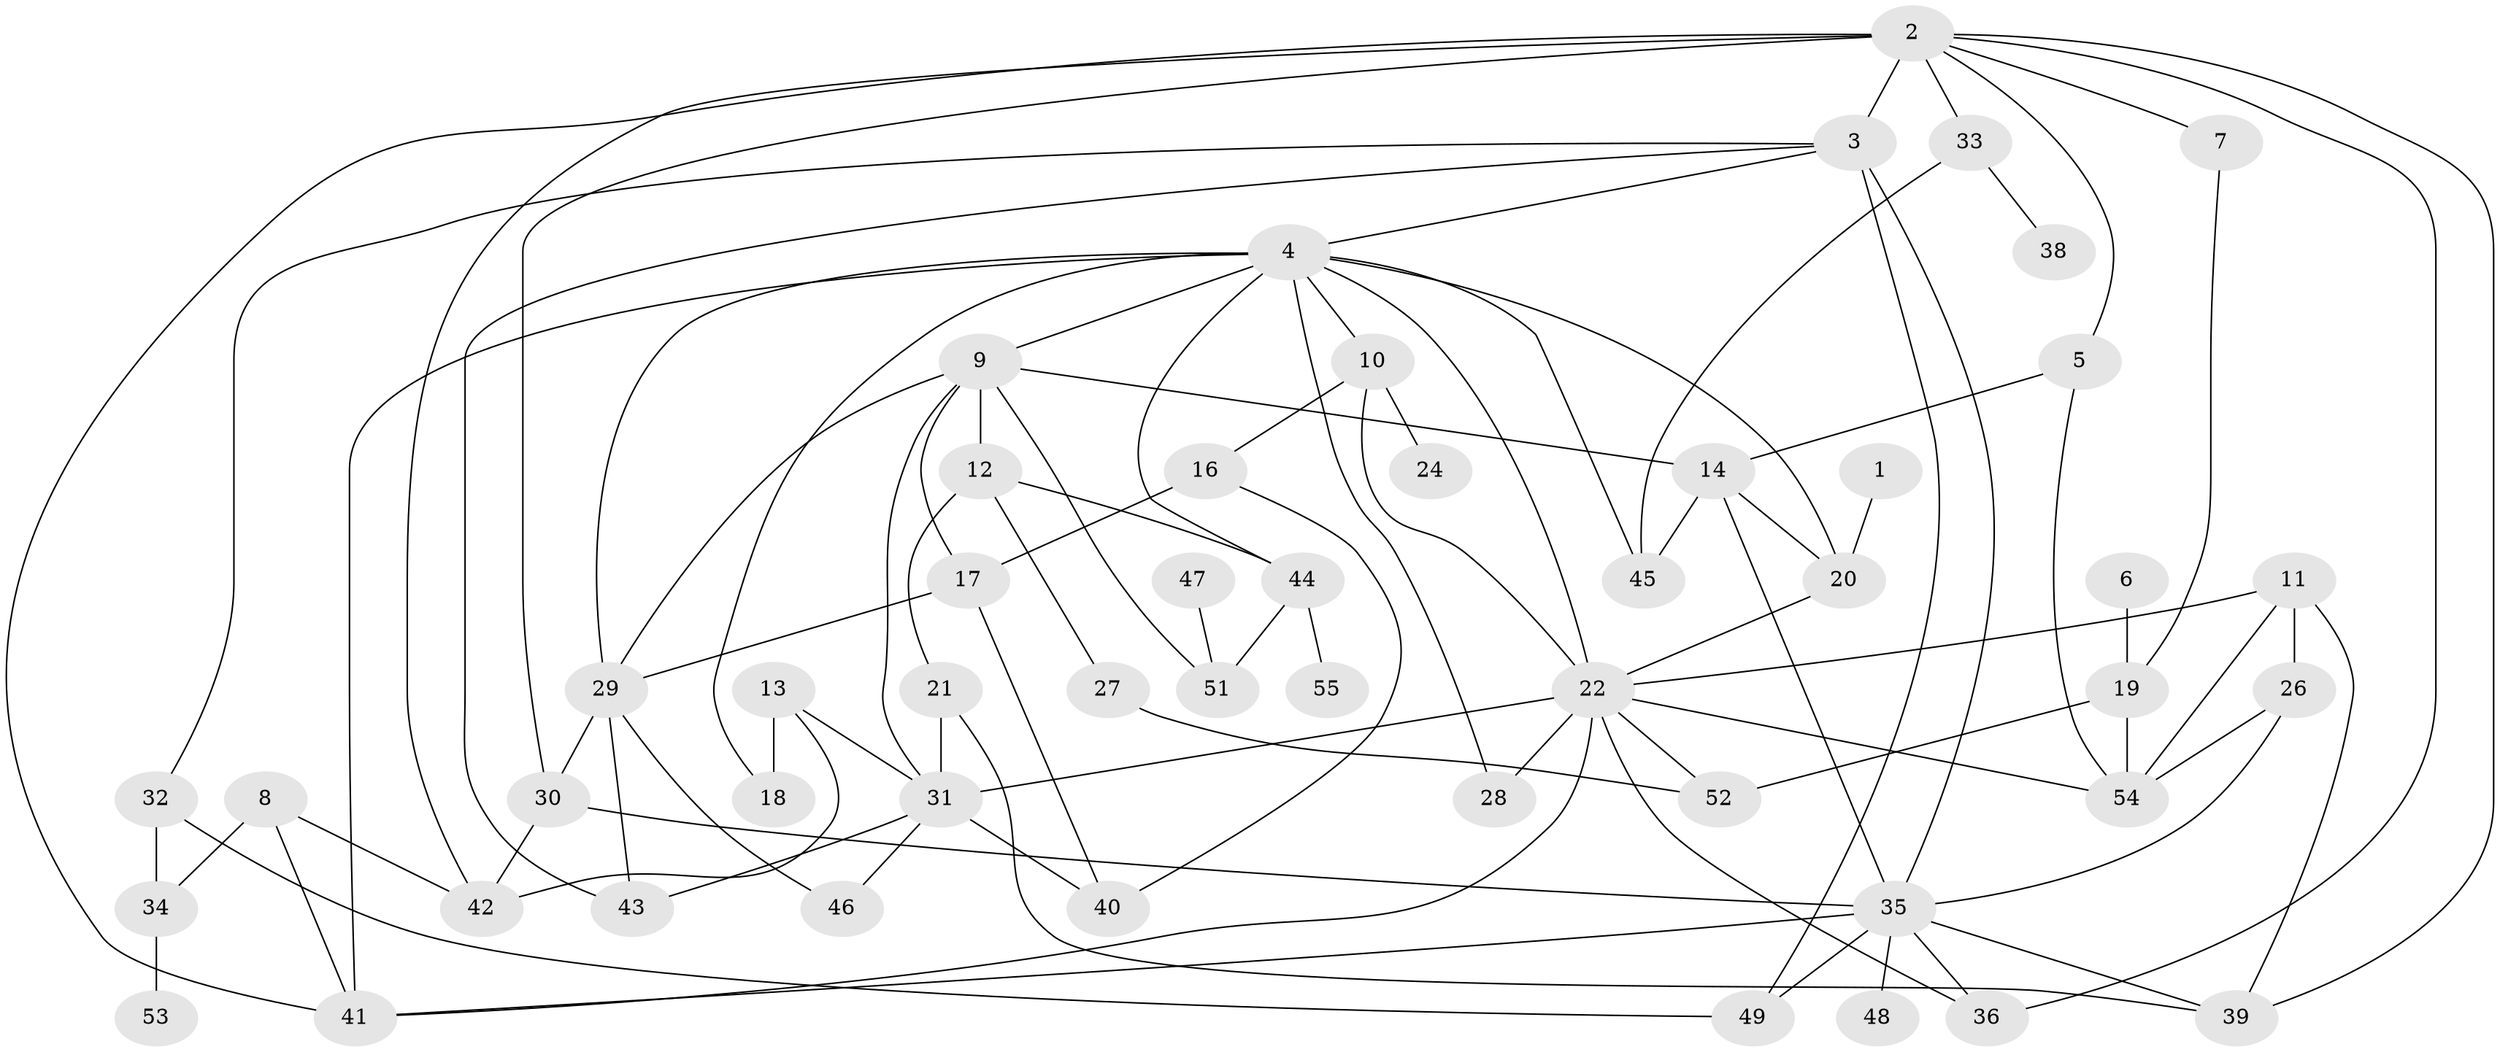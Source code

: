 // original degree distribution, {2: 0.19090909090909092, 5: 0.06363636363636363, 4: 0.2, 1: 0.16363636363636364, 3: 0.3, 0: 0.045454545454545456, 6: 0.03636363636363636}
// Generated by graph-tools (version 1.1) at 2025/33/03/09/25 02:33:42]
// undirected, 50 vertices, 93 edges
graph export_dot {
graph [start="1"]
  node [color=gray90,style=filled];
  1;
  2;
  3;
  4;
  5;
  6;
  7;
  8;
  9;
  10;
  11;
  12;
  13;
  14;
  16;
  17;
  18;
  19;
  20;
  21;
  22;
  24;
  26;
  27;
  28;
  29;
  30;
  31;
  32;
  33;
  34;
  35;
  36;
  38;
  39;
  40;
  41;
  42;
  43;
  44;
  45;
  46;
  47;
  48;
  49;
  51;
  52;
  53;
  54;
  55;
  1 -- 20 [weight=1.0];
  2 -- 3 [weight=2.0];
  2 -- 5 [weight=1.0];
  2 -- 7 [weight=1.0];
  2 -- 30 [weight=1.0];
  2 -- 33 [weight=1.0];
  2 -- 36 [weight=1.0];
  2 -- 39 [weight=1.0];
  2 -- 41 [weight=1.0];
  2 -- 42 [weight=1.0];
  3 -- 4 [weight=1.0];
  3 -- 32 [weight=1.0];
  3 -- 35 [weight=1.0];
  3 -- 43 [weight=1.0];
  3 -- 49 [weight=1.0];
  4 -- 9 [weight=1.0];
  4 -- 10 [weight=1.0];
  4 -- 18 [weight=1.0];
  4 -- 20 [weight=1.0];
  4 -- 22 [weight=1.0];
  4 -- 28 [weight=1.0];
  4 -- 29 [weight=1.0];
  4 -- 41 [weight=1.0];
  4 -- 44 [weight=1.0];
  4 -- 45 [weight=1.0];
  5 -- 14 [weight=1.0];
  5 -- 54 [weight=1.0];
  6 -- 19 [weight=1.0];
  7 -- 19 [weight=1.0];
  8 -- 34 [weight=1.0];
  8 -- 41 [weight=1.0];
  8 -- 42 [weight=1.0];
  9 -- 12 [weight=1.0];
  9 -- 14 [weight=1.0];
  9 -- 17 [weight=1.0];
  9 -- 29 [weight=1.0];
  9 -- 31 [weight=1.0];
  9 -- 51 [weight=1.0];
  10 -- 16 [weight=1.0];
  10 -- 22 [weight=1.0];
  10 -- 24 [weight=1.0];
  11 -- 22 [weight=1.0];
  11 -- 26 [weight=1.0];
  11 -- 39 [weight=1.0];
  11 -- 54 [weight=1.0];
  12 -- 21 [weight=2.0];
  12 -- 27 [weight=1.0];
  12 -- 44 [weight=1.0];
  13 -- 18 [weight=1.0];
  13 -- 31 [weight=1.0];
  13 -- 42 [weight=1.0];
  14 -- 20 [weight=1.0];
  14 -- 35 [weight=1.0];
  14 -- 45 [weight=1.0];
  16 -- 17 [weight=1.0];
  16 -- 40 [weight=1.0];
  17 -- 29 [weight=1.0];
  17 -- 40 [weight=1.0];
  19 -- 52 [weight=1.0];
  19 -- 54 [weight=1.0];
  20 -- 22 [weight=1.0];
  21 -- 31 [weight=1.0];
  21 -- 39 [weight=1.0];
  22 -- 28 [weight=1.0];
  22 -- 31 [weight=1.0];
  22 -- 36 [weight=1.0];
  22 -- 41 [weight=1.0];
  22 -- 52 [weight=1.0];
  22 -- 54 [weight=1.0];
  26 -- 35 [weight=1.0];
  26 -- 54 [weight=1.0];
  27 -- 52 [weight=1.0];
  29 -- 30 [weight=1.0];
  29 -- 43 [weight=1.0];
  29 -- 46 [weight=1.0];
  30 -- 35 [weight=1.0];
  30 -- 42 [weight=1.0];
  31 -- 40 [weight=1.0];
  31 -- 43 [weight=1.0];
  31 -- 46 [weight=1.0];
  32 -- 34 [weight=1.0];
  32 -- 49 [weight=1.0];
  33 -- 38 [weight=1.0];
  33 -- 45 [weight=1.0];
  34 -- 53 [weight=1.0];
  35 -- 36 [weight=1.0];
  35 -- 39 [weight=1.0];
  35 -- 41 [weight=1.0];
  35 -- 48 [weight=1.0];
  35 -- 49 [weight=1.0];
  44 -- 51 [weight=2.0];
  44 -- 55 [weight=1.0];
  47 -- 51 [weight=1.0];
}
